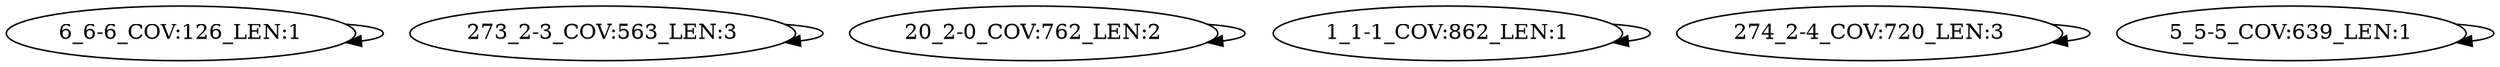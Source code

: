 digraph G {
    "6_6-6_COV:126_LEN:1" -> "6_6-6_COV:126_LEN:1";
    "273_2-3_COV:563_LEN:3" -> "273_2-3_COV:563_LEN:3";
    "20_2-0_COV:762_LEN:2" -> "20_2-0_COV:762_LEN:2";
    "1_1-1_COV:862_LEN:1" -> "1_1-1_COV:862_LEN:1";
    "274_2-4_COV:720_LEN:3" -> "274_2-4_COV:720_LEN:3";
    "5_5-5_COV:639_LEN:1" -> "5_5-5_COV:639_LEN:1";
}

